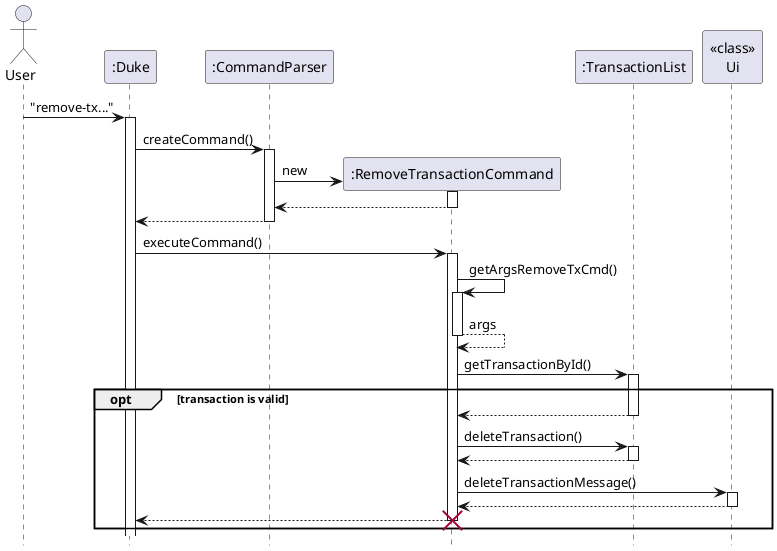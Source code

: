 @startuml
hide footbox

Actor User
"User" -> ":Duke": "remove-tx..."
activate ":Duke"
":Duke" -> ":CommandParser": createCommand()
activate ":CommandParser"
":CommandParser" -> ":RemoveTransactionCommand"**: new
activate ":RemoveTransactionCommand"
return
":CommandParser" --> ":Duke":
deactivate

":Duke" -> ":RemoveTransactionCommand" : executeCommand()
activate ":RemoveTransactionCommand"
":RemoveTransactionCommand" -> ":RemoveTransactionCommand": getArgsRemoveTxCmd()
activate ":RemoveTransactionCommand"
return args
    ":RemoveTransactionCommand" -> ":TransactionList": getTransactionById()
    activate ":TransactionList"
opt transaction is valid
    ":TransactionList" --> ":RemoveTransactionCommand"
    deactivate ":TransactionList"
    ":RemoveTransactionCommand" -> ":TransactionList": deleteTransaction()
    activate ":TransactionList"
    return
    ":RemoveTransactionCommand" -> "<<class>>\nUi": deleteTransactionMessage()
    activate "<<class>>\nUi"
    return
    deactivate "<<class>>\nUi"
    deactivate ":TransactionList"
":RemoveTransactionCommand" --> ":Duke"
destroy ":RemoveTransactionCommand"
end

@enduml
